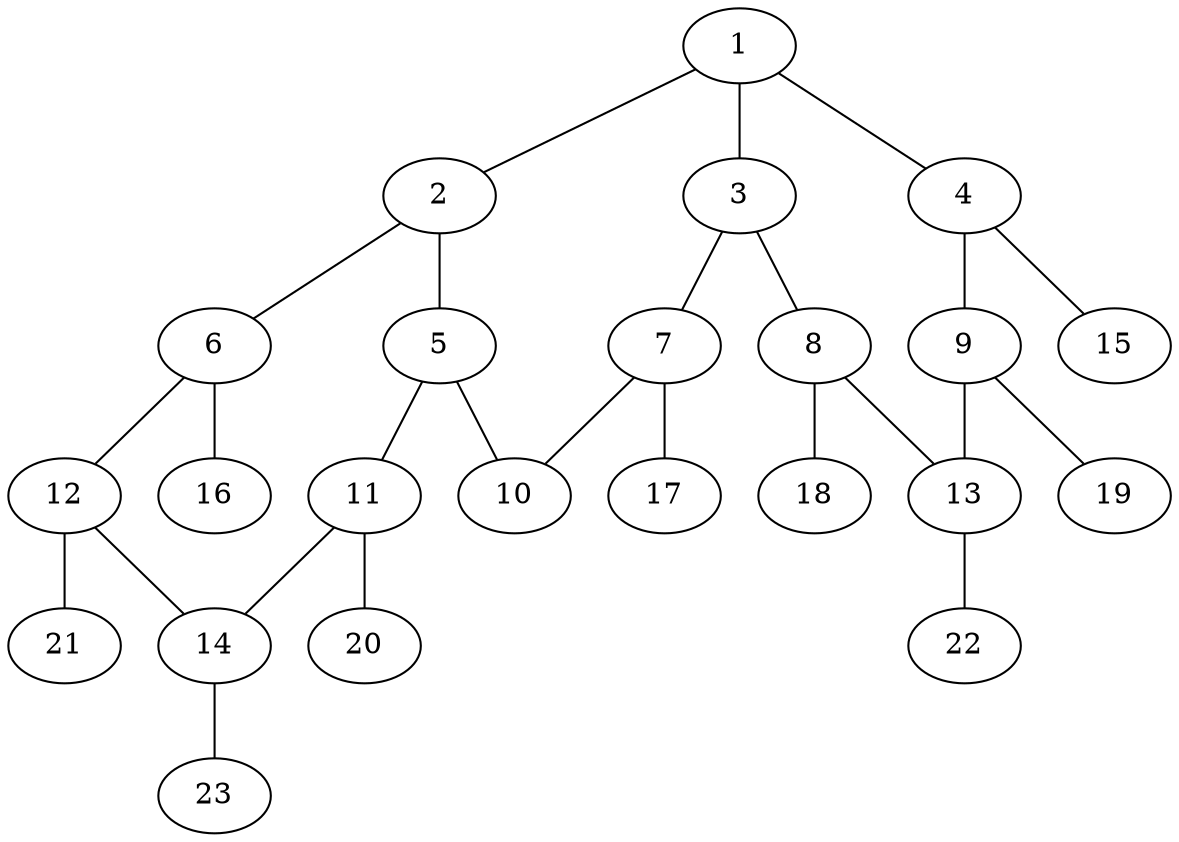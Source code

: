 graph molecule_2878 {
	1	 [chem=C];
	2	 [chem=C];
	1 -- 2	 [valence=2];
	3	 [chem=C];
	1 -- 3	 [valence=1];
	4	 [chem=C];
	1 -- 4	 [valence=1];
	5	 [chem=C];
	2 -- 5	 [valence=1];
	6	 [chem=C];
	2 -- 6	 [valence=1];
	7	 [chem=C];
	3 -- 7	 [valence=2];
	8	 [chem=C];
	3 -- 8	 [valence=1];
	9	 [chem=C];
	4 -- 9	 [valence=2];
	15	 [chem=H];
	4 -- 15	 [valence=1];
	10	 [chem=N];
	5 -- 10	 [valence=2];
	11	 [chem=C];
	5 -- 11	 [valence=1];
	12	 [chem=C];
	6 -- 12	 [valence=2];
	16	 [chem=H];
	6 -- 16	 [valence=1];
	7 -- 10	 [valence=1];
	17	 [chem=H];
	7 -- 17	 [valence=1];
	13	 [chem=C];
	8 -- 13	 [valence=2];
	18	 [chem=H];
	8 -- 18	 [valence=1];
	9 -- 13	 [valence=1];
	19	 [chem=H];
	9 -- 19	 [valence=1];
	14	 [chem=C];
	11 -- 14	 [valence=2];
	20	 [chem=H];
	11 -- 20	 [valence=1];
	12 -- 14	 [valence=1];
	21	 [chem=H];
	12 -- 21	 [valence=1];
	22	 [chem=H];
	13 -- 22	 [valence=1];
	23	 [chem=H];
	14 -- 23	 [valence=1];
}
